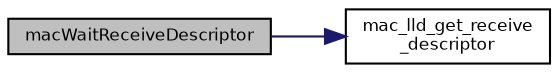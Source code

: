 digraph "macWaitReceiveDescriptor"
{
  bgcolor="transparent";
  edge [fontname="Helvetica",fontsize="8",labelfontname="Helvetica",labelfontsize="8"];
  node [fontname="Helvetica",fontsize="8",shape=record];
  rankdir="LR";
  Node37 [label="macWaitReceiveDescriptor",height=0.2,width=0.4,color="black", fillcolor="grey75", style="filled", fontcolor="black"];
  Node37 -> Node38 [color="midnightblue",fontsize="8",style="solid",fontname="Helvetica"];
  Node38 [label="mac_lld_get_receive\l_descriptor",height=0.2,width=0.4,color="black",URL="$group___m_a_c.html#gac17ca421177418f544234918cf83e409",tooltip="Returns a receive descriptor. "];
}
